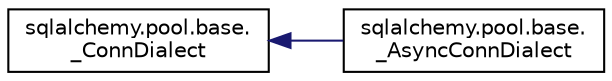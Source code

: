 digraph "Graphical Class Hierarchy"
{
 // LATEX_PDF_SIZE
  edge [fontname="Helvetica",fontsize="10",labelfontname="Helvetica",labelfontsize="10"];
  node [fontname="Helvetica",fontsize="10",shape=record];
  rankdir="LR";
  Node0 [label="sqlalchemy.pool.base.\l_ConnDialect",height=0.2,width=0.4,color="black", fillcolor="white", style="filled",URL="$classsqlalchemy_1_1pool_1_1base_1_1__ConnDialect.html",tooltip=" "];
  Node0 -> Node1 [dir="back",color="midnightblue",fontsize="10",style="solid",fontname="Helvetica"];
  Node1 [label="sqlalchemy.pool.base.\l_AsyncConnDialect",height=0.2,width=0.4,color="black", fillcolor="white", style="filled",URL="$classsqlalchemy_1_1pool_1_1base_1_1__AsyncConnDialect.html",tooltip=" "];
}
